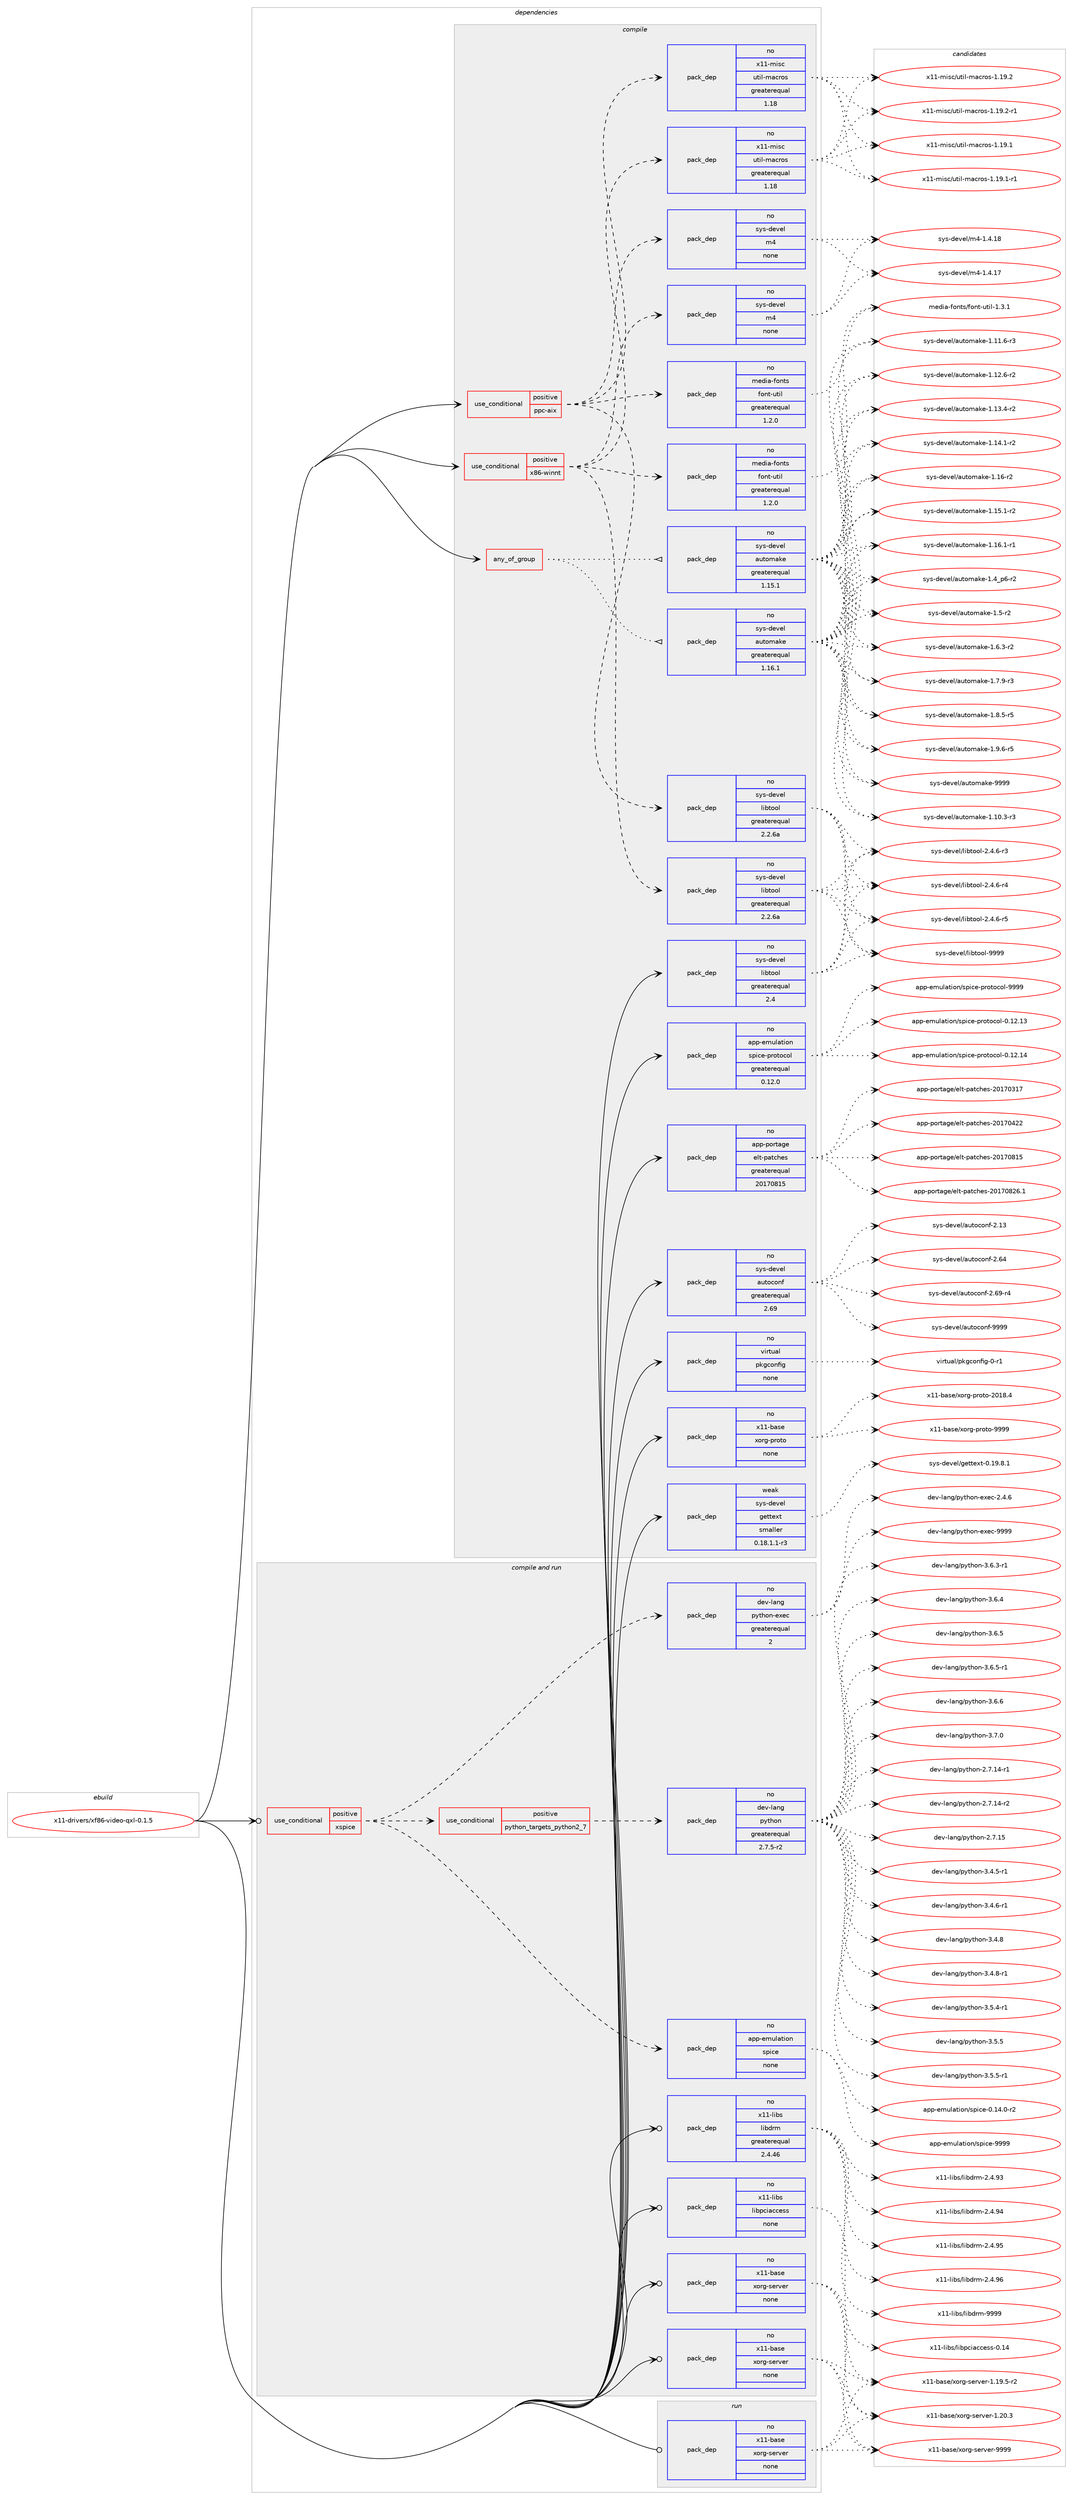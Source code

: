 digraph prolog {

# *************
# Graph options
# *************

newrank=true;
concentrate=true;
compound=true;
graph [rankdir=LR,fontname=Helvetica,fontsize=10,ranksep=1.5];#, ranksep=2.5, nodesep=0.2];
edge  [arrowhead=vee];
node  [fontname=Helvetica,fontsize=10];

# **********
# The ebuild
# **********

subgraph cluster_leftcol {
color=gray;
rank=same;
label=<<i>ebuild</i>>;
id [label="x11-drivers/xf86-video-qxl-0.1.5", color=red, width=4, href="../x11-drivers/xf86-video-qxl-0.1.5.svg"];
}

# ****************
# The dependencies
# ****************

subgraph cluster_midcol {
color=gray;
label=<<i>dependencies</i>>;
subgraph cluster_compile {
fillcolor="#eeeeee";
style=filled;
label=<<i>compile</i>>;
subgraph any197 {
dependency8382 [label=<<TABLE BORDER="0" CELLBORDER="1" CELLSPACING="0" CELLPADDING="4"><TR><TD CELLPADDING="10">any_of_group</TD></TR></TABLE>>, shape=none, color=red];subgraph pack6630 {
dependency8383 [label=<<TABLE BORDER="0" CELLBORDER="1" CELLSPACING="0" CELLPADDING="4" WIDTH="220"><TR><TD ROWSPAN="6" CELLPADDING="30">pack_dep</TD></TR><TR><TD WIDTH="110">no</TD></TR><TR><TD>sys-devel</TD></TR><TR><TD>automake</TD></TR><TR><TD>greaterequal</TD></TR><TR><TD>1.16.1</TD></TR></TABLE>>, shape=none, color=blue];
}
dependency8382:e -> dependency8383:w [weight=20,style="dotted",arrowhead="oinv"];
subgraph pack6631 {
dependency8384 [label=<<TABLE BORDER="0" CELLBORDER="1" CELLSPACING="0" CELLPADDING="4" WIDTH="220"><TR><TD ROWSPAN="6" CELLPADDING="30">pack_dep</TD></TR><TR><TD WIDTH="110">no</TD></TR><TR><TD>sys-devel</TD></TR><TR><TD>automake</TD></TR><TR><TD>greaterequal</TD></TR><TR><TD>1.15.1</TD></TR></TABLE>>, shape=none, color=blue];
}
dependency8382:e -> dependency8384:w [weight=20,style="dotted",arrowhead="oinv"];
}
id:e -> dependency8382:w [weight=20,style="solid",arrowhead="vee"];
subgraph cond1546 {
dependency8385 [label=<<TABLE BORDER="0" CELLBORDER="1" CELLSPACING="0" CELLPADDING="4"><TR><TD ROWSPAN="3" CELLPADDING="10">use_conditional</TD></TR><TR><TD>positive</TD></TR><TR><TD>ppc-aix</TD></TR></TABLE>>, shape=none, color=red];
subgraph pack6632 {
dependency8386 [label=<<TABLE BORDER="0" CELLBORDER="1" CELLSPACING="0" CELLPADDING="4" WIDTH="220"><TR><TD ROWSPAN="6" CELLPADDING="30">pack_dep</TD></TR><TR><TD WIDTH="110">no</TD></TR><TR><TD>sys-devel</TD></TR><TR><TD>libtool</TD></TR><TR><TD>greaterequal</TD></TR><TR><TD>2.2.6a</TD></TR></TABLE>>, shape=none, color=blue];
}
dependency8385:e -> dependency8386:w [weight=20,style="dashed",arrowhead="vee"];
subgraph pack6633 {
dependency8387 [label=<<TABLE BORDER="0" CELLBORDER="1" CELLSPACING="0" CELLPADDING="4" WIDTH="220"><TR><TD ROWSPAN="6" CELLPADDING="30">pack_dep</TD></TR><TR><TD WIDTH="110">no</TD></TR><TR><TD>sys-devel</TD></TR><TR><TD>m4</TD></TR><TR><TD>none</TD></TR><TR><TD></TD></TR></TABLE>>, shape=none, color=blue];
}
dependency8385:e -> dependency8387:w [weight=20,style="dashed",arrowhead="vee"];
subgraph pack6634 {
dependency8388 [label=<<TABLE BORDER="0" CELLBORDER="1" CELLSPACING="0" CELLPADDING="4" WIDTH="220"><TR><TD ROWSPAN="6" CELLPADDING="30">pack_dep</TD></TR><TR><TD WIDTH="110">no</TD></TR><TR><TD>x11-misc</TD></TR><TR><TD>util-macros</TD></TR><TR><TD>greaterequal</TD></TR><TR><TD>1.18</TD></TR></TABLE>>, shape=none, color=blue];
}
dependency8385:e -> dependency8388:w [weight=20,style="dashed",arrowhead="vee"];
subgraph pack6635 {
dependency8389 [label=<<TABLE BORDER="0" CELLBORDER="1" CELLSPACING="0" CELLPADDING="4" WIDTH="220"><TR><TD ROWSPAN="6" CELLPADDING="30">pack_dep</TD></TR><TR><TD WIDTH="110">no</TD></TR><TR><TD>media-fonts</TD></TR><TR><TD>font-util</TD></TR><TR><TD>greaterequal</TD></TR><TR><TD>1.2.0</TD></TR></TABLE>>, shape=none, color=blue];
}
dependency8385:e -> dependency8389:w [weight=20,style="dashed",arrowhead="vee"];
}
id:e -> dependency8385:w [weight=20,style="solid",arrowhead="vee"];
subgraph cond1547 {
dependency8390 [label=<<TABLE BORDER="0" CELLBORDER="1" CELLSPACING="0" CELLPADDING="4"><TR><TD ROWSPAN="3" CELLPADDING="10">use_conditional</TD></TR><TR><TD>positive</TD></TR><TR><TD>x86-winnt</TD></TR></TABLE>>, shape=none, color=red];
subgraph pack6636 {
dependency8391 [label=<<TABLE BORDER="0" CELLBORDER="1" CELLSPACING="0" CELLPADDING="4" WIDTH="220"><TR><TD ROWSPAN="6" CELLPADDING="30">pack_dep</TD></TR><TR><TD WIDTH="110">no</TD></TR><TR><TD>sys-devel</TD></TR><TR><TD>libtool</TD></TR><TR><TD>greaterequal</TD></TR><TR><TD>2.2.6a</TD></TR></TABLE>>, shape=none, color=blue];
}
dependency8390:e -> dependency8391:w [weight=20,style="dashed",arrowhead="vee"];
subgraph pack6637 {
dependency8392 [label=<<TABLE BORDER="0" CELLBORDER="1" CELLSPACING="0" CELLPADDING="4" WIDTH="220"><TR><TD ROWSPAN="6" CELLPADDING="30">pack_dep</TD></TR><TR><TD WIDTH="110">no</TD></TR><TR><TD>sys-devel</TD></TR><TR><TD>m4</TD></TR><TR><TD>none</TD></TR><TR><TD></TD></TR></TABLE>>, shape=none, color=blue];
}
dependency8390:e -> dependency8392:w [weight=20,style="dashed",arrowhead="vee"];
subgraph pack6638 {
dependency8393 [label=<<TABLE BORDER="0" CELLBORDER="1" CELLSPACING="0" CELLPADDING="4" WIDTH="220"><TR><TD ROWSPAN="6" CELLPADDING="30">pack_dep</TD></TR><TR><TD WIDTH="110">no</TD></TR><TR><TD>x11-misc</TD></TR><TR><TD>util-macros</TD></TR><TR><TD>greaterequal</TD></TR><TR><TD>1.18</TD></TR></TABLE>>, shape=none, color=blue];
}
dependency8390:e -> dependency8393:w [weight=20,style="dashed",arrowhead="vee"];
subgraph pack6639 {
dependency8394 [label=<<TABLE BORDER="0" CELLBORDER="1" CELLSPACING="0" CELLPADDING="4" WIDTH="220"><TR><TD ROWSPAN="6" CELLPADDING="30">pack_dep</TD></TR><TR><TD WIDTH="110">no</TD></TR><TR><TD>media-fonts</TD></TR><TR><TD>font-util</TD></TR><TR><TD>greaterequal</TD></TR><TR><TD>1.2.0</TD></TR></TABLE>>, shape=none, color=blue];
}
dependency8390:e -> dependency8394:w [weight=20,style="dashed",arrowhead="vee"];
}
id:e -> dependency8390:w [weight=20,style="solid",arrowhead="vee"];
subgraph pack6640 {
dependency8395 [label=<<TABLE BORDER="0" CELLBORDER="1" CELLSPACING="0" CELLPADDING="4" WIDTH="220"><TR><TD ROWSPAN="6" CELLPADDING="30">pack_dep</TD></TR><TR><TD WIDTH="110">no</TD></TR><TR><TD>app-emulation</TD></TR><TR><TD>spice-protocol</TD></TR><TR><TD>greaterequal</TD></TR><TR><TD>0.12.0</TD></TR></TABLE>>, shape=none, color=blue];
}
id:e -> dependency8395:w [weight=20,style="solid",arrowhead="vee"];
subgraph pack6641 {
dependency8396 [label=<<TABLE BORDER="0" CELLBORDER="1" CELLSPACING="0" CELLPADDING="4" WIDTH="220"><TR><TD ROWSPAN="6" CELLPADDING="30">pack_dep</TD></TR><TR><TD WIDTH="110">no</TD></TR><TR><TD>app-portage</TD></TR><TR><TD>elt-patches</TD></TR><TR><TD>greaterequal</TD></TR><TR><TD>20170815</TD></TR></TABLE>>, shape=none, color=blue];
}
id:e -> dependency8396:w [weight=20,style="solid",arrowhead="vee"];
subgraph pack6642 {
dependency8397 [label=<<TABLE BORDER="0" CELLBORDER="1" CELLSPACING="0" CELLPADDING="4" WIDTH="220"><TR><TD ROWSPAN="6" CELLPADDING="30">pack_dep</TD></TR><TR><TD WIDTH="110">no</TD></TR><TR><TD>sys-devel</TD></TR><TR><TD>autoconf</TD></TR><TR><TD>greaterequal</TD></TR><TR><TD>2.69</TD></TR></TABLE>>, shape=none, color=blue];
}
id:e -> dependency8397:w [weight=20,style="solid",arrowhead="vee"];
subgraph pack6643 {
dependency8398 [label=<<TABLE BORDER="0" CELLBORDER="1" CELLSPACING="0" CELLPADDING="4" WIDTH="220"><TR><TD ROWSPAN="6" CELLPADDING="30">pack_dep</TD></TR><TR><TD WIDTH="110">no</TD></TR><TR><TD>sys-devel</TD></TR><TR><TD>libtool</TD></TR><TR><TD>greaterequal</TD></TR><TR><TD>2.4</TD></TR></TABLE>>, shape=none, color=blue];
}
id:e -> dependency8398:w [weight=20,style="solid",arrowhead="vee"];
subgraph pack6644 {
dependency8399 [label=<<TABLE BORDER="0" CELLBORDER="1" CELLSPACING="0" CELLPADDING="4" WIDTH="220"><TR><TD ROWSPAN="6" CELLPADDING="30">pack_dep</TD></TR><TR><TD WIDTH="110">no</TD></TR><TR><TD>virtual</TD></TR><TR><TD>pkgconfig</TD></TR><TR><TD>none</TD></TR><TR><TD></TD></TR></TABLE>>, shape=none, color=blue];
}
id:e -> dependency8399:w [weight=20,style="solid",arrowhead="vee"];
subgraph pack6645 {
dependency8400 [label=<<TABLE BORDER="0" CELLBORDER="1" CELLSPACING="0" CELLPADDING="4" WIDTH="220"><TR><TD ROWSPAN="6" CELLPADDING="30">pack_dep</TD></TR><TR><TD WIDTH="110">no</TD></TR><TR><TD>x11-base</TD></TR><TR><TD>xorg-proto</TD></TR><TR><TD>none</TD></TR><TR><TD></TD></TR></TABLE>>, shape=none, color=blue];
}
id:e -> dependency8400:w [weight=20,style="solid",arrowhead="vee"];
subgraph pack6646 {
dependency8401 [label=<<TABLE BORDER="0" CELLBORDER="1" CELLSPACING="0" CELLPADDING="4" WIDTH="220"><TR><TD ROWSPAN="6" CELLPADDING="30">pack_dep</TD></TR><TR><TD WIDTH="110">weak</TD></TR><TR><TD>sys-devel</TD></TR><TR><TD>gettext</TD></TR><TR><TD>smaller</TD></TR><TR><TD>0.18.1.1-r3</TD></TR></TABLE>>, shape=none, color=blue];
}
id:e -> dependency8401:w [weight=20,style="solid",arrowhead="vee"];
}
subgraph cluster_compileandrun {
fillcolor="#eeeeee";
style=filled;
label=<<i>compile and run</i>>;
subgraph cond1548 {
dependency8402 [label=<<TABLE BORDER="0" CELLBORDER="1" CELLSPACING="0" CELLPADDING="4"><TR><TD ROWSPAN="3" CELLPADDING="10">use_conditional</TD></TR><TR><TD>positive</TD></TR><TR><TD>xspice</TD></TR></TABLE>>, shape=none, color=red];
subgraph pack6647 {
dependency8403 [label=<<TABLE BORDER="0" CELLBORDER="1" CELLSPACING="0" CELLPADDING="4" WIDTH="220"><TR><TD ROWSPAN="6" CELLPADDING="30">pack_dep</TD></TR><TR><TD WIDTH="110">no</TD></TR><TR><TD>app-emulation</TD></TR><TR><TD>spice</TD></TR><TR><TD>none</TD></TR><TR><TD></TD></TR></TABLE>>, shape=none, color=blue];
}
dependency8402:e -> dependency8403:w [weight=20,style="dashed",arrowhead="vee"];
subgraph cond1549 {
dependency8404 [label=<<TABLE BORDER="0" CELLBORDER="1" CELLSPACING="0" CELLPADDING="4"><TR><TD ROWSPAN="3" CELLPADDING="10">use_conditional</TD></TR><TR><TD>positive</TD></TR><TR><TD>python_targets_python2_7</TD></TR></TABLE>>, shape=none, color=red];
subgraph pack6648 {
dependency8405 [label=<<TABLE BORDER="0" CELLBORDER="1" CELLSPACING="0" CELLPADDING="4" WIDTH="220"><TR><TD ROWSPAN="6" CELLPADDING="30">pack_dep</TD></TR><TR><TD WIDTH="110">no</TD></TR><TR><TD>dev-lang</TD></TR><TR><TD>python</TD></TR><TR><TD>greaterequal</TD></TR><TR><TD>2.7.5-r2</TD></TR></TABLE>>, shape=none, color=blue];
}
dependency8404:e -> dependency8405:w [weight=20,style="dashed",arrowhead="vee"];
}
dependency8402:e -> dependency8404:w [weight=20,style="dashed",arrowhead="vee"];
subgraph pack6649 {
dependency8406 [label=<<TABLE BORDER="0" CELLBORDER="1" CELLSPACING="0" CELLPADDING="4" WIDTH="220"><TR><TD ROWSPAN="6" CELLPADDING="30">pack_dep</TD></TR><TR><TD WIDTH="110">no</TD></TR><TR><TD>dev-lang</TD></TR><TR><TD>python-exec</TD></TR><TR><TD>greaterequal</TD></TR><TR><TD>2</TD></TR></TABLE>>, shape=none, color=blue];
}
dependency8402:e -> dependency8406:w [weight=20,style="dashed",arrowhead="vee"];
}
id:e -> dependency8402:w [weight=20,style="solid",arrowhead="odotvee"];
subgraph pack6650 {
dependency8407 [label=<<TABLE BORDER="0" CELLBORDER="1" CELLSPACING="0" CELLPADDING="4" WIDTH="220"><TR><TD ROWSPAN="6" CELLPADDING="30">pack_dep</TD></TR><TR><TD WIDTH="110">no</TD></TR><TR><TD>x11-base</TD></TR><TR><TD>xorg-server</TD></TR><TR><TD>none</TD></TR><TR><TD></TD></TR></TABLE>>, shape=none, color=blue];
}
id:e -> dependency8407:w [weight=20,style="solid",arrowhead="odotvee"];
subgraph pack6651 {
dependency8408 [label=<<TABLE BORDER="0" CELLBORDER="1" CELLSPACING="0" CELLPADDING="4" WIDTH="220"><TR><TD ROWSPAN="6" CELLPADDING="30">pack_dep</TD></TR><TR><TD WIDTH="110">no</TD></TR><TR><TD>x11-base</TD></TR><TR><TD>xorg-server</TD></TR><TR><TD>none</TD></TR><TR><TD></TD></TR></TABLE>>, shape=none, color=blue];
}
id:e -> dependency8408:w [weight=20,style="solid",arrowhead="odotvee"];
subgraph pack6652 {
dependency8409 [label=<<TABLE BORDER="0" CELLBORDER="1" CELLSPACING="0" CELLPADDING="4" WIDTH="220"><TR><TD ROWSPAN="6" CELLPADDING="30">pack_dep</TD></TR><TR><TD WIDTH="110">no</TD></TR><TR><TD>x11-libs</TD></TR><TR><TD>libdrm</TD></TR><TR><TD>greaterequal</TD></TR><TR><TD>2.4.46</TD></TR></TABLE>>, shape=none, color=blue];
}
id:e -> dependency8409:w [weight=20,style="solid",arrowhead="odotvee"];
subgraph pack6653 {
dependency8410 [label=<<TABLE BORDER="0" CELLBORDER="1" CELLSPACING="0" CELLPADDING="4" WIDTH="220"><TR><TD ROWSPAN="6" CELLPADDING="30">pack_dep</TD></TR><TR><TD WIDTH="110">no</TD></TR><TR><TD>x11-libs</TD></TR><TR><TD>libpciaccess</TD></TR><TR><TD>none</TD></TR><TR><TD></TD></TR></TABLE>>, shape=none, color=blue];
}
id:e -> dependency8410:w [weight=20,style="solid",arrowhead="odotvee"];
}
subgraph cluster_run {
fillcolor="#eeeeee";
style=filled;
label=<<i>run</i>>;
subgraph pack6654 {
dependency8411 [label=<<TABLE BORDER="0" CELLBORDER="1" CELLSPACING="0" CELLPADDING="4" WIDTH="220"><TR><TD ROWSPAN="6" CELLPADDING="30">pack_dep</TD></TR><TR><TD WIDTH="110">no</TD></TR><TR><TD>x11-base</TD></TR><TR><TD>xorg-server</TD></TR><TR><TD>none</TD></TR><TR><TD></TD></TR></TABLE>>, shape=none, color=blue];
}
id:e -> dependency8411:w [weight=20,style="solid",arrowhead="odot"];
}
}

# **************
# The candidates
# **************

subgraph cluster_choices {
rank=same;
color=gray;
label=<<i>candidates</i>>;

subgraph choice6630 {
color=black;
nodesep=1;
choice11512111545100101118101108479711711611110997107101454946494846514511451 [label="sys-devel/automake-1.10.3-r3", color=red, width=4,href="../sys-devel/automake-1.10.3-r3.svg"];
choice11512111545100101118101108479711711611110997107101454946494946544511451 [label="sys-devel/automake-1.11.6-r3", color=red, width=4,href="../sys-devel/automake-1.11.6-r3.svg"];
choice11512111545100101118101108479711711611110997107101454946495046544511450 [label="sys-devel/automake-1.12.6-r2", color=red, width=4,href="../sys-devel/automake-1.12.6-r2.svg"];
choice11512111545100101118101108479711711611110997107101454946495146524511450 [label="sys-devel/automake-1.13.4-r2", color=red, width=4,href="../sys-devel/automake-1.13.4-r2.svg"];
choice11512111545100101118101108479711711611110997107101454946495246494511450 [label="sys-devel/automake-1.14.1-r2", color=red, width=4,href="../sys-devel/automake-1.14.1-r2.svg"];
choice11512111545100101118101108479711711611110997107101454946495346494511450 [label="sys-devel/automake-1.15.1-r2", color=red, width=4,href="../sys-devel/automake-1.15.1-r2.svg"];
choice1151211154510010111810110847971171161111099710710145494649544511450 [label="sys-devel/automake-1.16-r2", color=red, width=4,href="../sys-devel/automake-1.16-r2.svg"];
choice11512111545100101118101108479711711611110997107101454946495446494511449 [label="sys-devel/automake-1.16.1-r1", color=red, width=4,href="../sys-devel/automake-1.16.1-r1.svg"];
choice115121115451001011181011084797117116111109971071014549465295112544511450 [label="sys-devel/automake-1.4_p6-r2", color=red, width=4,href="../sys-devel/automake-1.4_p6-r2.svg"];
choice11512111545100101118101108479711711611110997107101454946534511450 [label="sys-devel/automake-1.5-r2", color=red, width=4,href="../sys-devel/automake-1.5-r2.svg"];
choice115121115451001011181011084797117116111109971071014549465446514511450 [label="sys-devel/automake-1.6.3-r2", color=red, width=4,href="../sys-devel/automake-1.6.3-r2.svg"];
choice115121115451001011181011084797117116111109971071014549465546574511451 [label="sys-devel/automake-1.7.9-r3", color=red, width=4,href="../sys-devel/automake-1.7.9-r3.svg"];
choice115121115451001011181011084797117116111109971071014549465646534511453 [label="sys-devel/automake-1.8.5-r5", color=red, width=4,href="../sys-devel/automake-1.8.5-r5.svg"];
choice115121115451001011181011084797117116111109971071014549465746544511453 [label="sys-devel/automake-1.9.6-r5", color=red, width=4,href="../sys-devel/automake-1.9.6-r5.svg"];
choice115121115451001011181011084797117116111109971071014557575757 [label="sys-devel/automake-9999", color=red, width=4,href="../sys-devel/automake-9999.svg"];
dependency8383:e -> choice11512111545100101118101108479711711611110997107101454946494846514511451:w [style=dotted,weight="100"];
dependency8383:e -> choice11512111545100101118101108479711711611110997107101454946494946544511451:w [style=dotted,weight="100"];
dependency8383:e -> choice11512111545100101118101108479711711611110997107101454946495046544511450:w [style=dotted,weight="100"];
dependency8383:e -> choice11512111545100101118101108479711711611110997107101454946495146524511450:w [style=dotted,weight="100"];
dependency8383:e -> choice11512111545100101118101108479711711611110997107101454946495246494511450:w [style=dotted,weight="100"];
dependency8383:e -> choice11512111545100101118101108479711711611110997107101454946495346494511450:w [style=dotted,weight="100"];
dependency8383:e -> choice1151211154510010111810110847971171161111099710710145494649544511450:w [style=dotted,weight="100"];
dependency8383:e -> choice11512111545100101118101108479711711611110997107101454946495446494511449:w [style=dotted,weight="100"];
dependency8383:e -> choice115121115451001011181011084797117116111109971071014549465295112544511450:w [style=dotted,weight="100"];
dependency8383:e -> choice11512111545100101118101108479711711611110997107101454946534511450:w [style=dotted,weight="100"];
dependency8383:e -> choice115121115451001011181011084797117116111109971071014549465446514511450:w [style=dotted,weight="100"];
dependency8383:e -> choice115121115451001011181011084797117116111109971071014549465546574511451:w [style=dotted,weight="100"];
dependency8383:e -> choice115121115451001011181011084797117116111109971071014549465646534511453:w [style=dotted,weight="100"];
dependency8383:e -> choice115121115451001011181011084797117116111109971071014549465746544511453:w [style=dotted,weight="100"];
dependency8383:e -> choice115121115451001011181011084797117116111109971071014557575757:w [style=dotted,weight="100"];
}
subgraph choice6631 {
color=black;
nodesep=1;
choice11512111545100101118101108479711711611110997107101454946494846514511451 [label="sys-devel/automake-1.10.3-r3", color=red, width=4,href="../sys-devel/automake-1.10.3-r3.svg"];
choice11512111545100101118101108479711711611110997107101454946494946544511451 [label="sys-devel/automake-1.11.6-r3", color=red, width=4,href="../sys-devel/automake-1.11.6-r3.svg"];
choice11512111545100101118101108479711711611110997107101454946495046544511450 [label="sys-devel/automake-1.12.6-r2", color=red, width=4,href="../sys-devel/automake-1.12.6-r2.svg"];
choice11512111545100101118101108479711711611110997107101454946495146524511450 [label="sys-devel/automake-1.13.4-r2", color=red, width=4,href="../sys-devel/automake-1.13.4-r2.svg"];
choice11512111545100101118101108479711711611110997107101454946495246494511450 [label="sys-devel/automake-1.14.1-r2", color=red, width=4,href="../sys-devel/automake-1.14.1-r2.svg"];
choice11512111545100101118101108479711711611110997107101454946495346494511450 [label="sys-devel/automake-1.15.1-r2", color=red, width=4,href="../sys-devel/automake-1.15.1-r2.svg"];
choice1151211154510010111810110847971171161111099710710145494649544511450 [label="sys-devel/automake-1.16-r2", color=red, width=4,href="../sys-devel/automake-1.16-r2.svg"];
choice11512111545100101118101108479711711611110997107101454946495446494511449 [label="sys-devel/automake-1.16.1-r1", color=red, width=4,href="../sys-devel/automake-1.16.1-r1.svg"];
choice115121115451001011181011084797117116111109971071014549465295112544511450 [label="sys-devel/automake-1.4_p6-r2", color=red, width=4,href="../sys-devel/automake-1.4_p6-r2.svg"];
choice11512111545100101118101108479711711611110997107101454946534511450 [label="sys-devel/automake-1.5-r2", color=red, width=4,href="../sys-devel/automake-1.5-r2.svg"];
choice115121115451001011181011084797117116111109971071014549465446514511450 [label="sys-devel/automake-1.6.3-r2", color=red, width=4,href="../sys-devel/automake-1.6.3-r2.svg"];
choice115121115451001011181011084797117116111109971071014549465546574511451 [label="sys-devel/automake-1.7.9-r3", color=red, width=4,href="../sys-devel/automake-1.7.9-r3.svg"];
choice115121115451001011181011084797117116111109971071014549465646534511453 [label="sys-devel/automake-1.8.5-r5", color=red, width=4,href="../sys-devel/automake-1.8.5-r5.svg"];
choice115121115451001011181011084797117116111109971071014549465746544511453 [label="sys-devel/automake-1.9.6-r5", color=red, width=4,href="../sys-devel/automake-1.9.6-r5.svg"];
choice115121115451001011181011084797117116111109971071014557575757 [label="sys-devel/automake-9999", color=red, width=4,href="../sys-devel/automake-9999.svg"];
dependency8384:e -> choice11512111545100101118101108479711711611110997107101454946494846514511451:w [style=dotted,weight="100"];
dependency8384:e -> choice11512111545100101118101108479711711611110997107101454946494946544511451:w [style=dotted,weight="100"];
dependency8384:e -> choice11512111545100101118101108479711711611110997107101454946495046544511450:w [style=dotted,weight="100"];
dependency8384:e -> choice11512111545100101118101108479711711611110997107101454946495146524511450:w [style=dotted,weight="100"];
dependency8384:e -> choice11512111545100101118101108479711711611110997107101454946495246494511450:w [style=dotted,weight="100"];
dependency8384:e -> choice11512111545100101118101108479711711611110997107101454946495346494511450:w [style=dotted,weight="100"];
dependency8384:e -> choice1151211154510010111810110847971171161111099710710145494649544511450:w [style=dotted,weight="100"];
dependency8384:e -> choice11512111545100101118101108479711711611110997107101454946495446494511449:w [style=dotted,weight="100"];
dependency8384:e -> choice115121115451001011181011084797117116111109971071014549465295112544511450:w [style=dotted,weight="100"];
dependency8384:e -> choice11512111545100101118101108479711711611110997107101454946534511450:w [style=dotted,weight="100"];
dependency8384:e -> choice115121115451001011181011084797117116111109971071014549465446514511450:w [style=dotted,weight="100"];
dependency8384:e -> choice115121115451001011181011084797117116111109971071014549465546574511451:w [style=dotted,weight="100"];
dependency8384:e -> choice115121115451001011181011084797117116111109971071014549465646534511453:w [style=dotted,weight="100"];
dependency8384:e -> choice115121115451001011181011084797117116111109971071014549465746544511453:w [style=dotted,weight="100"];
dependency8384:e -> choice115121115451001011181011084797117116111109971071014557575757:w [style=dotted,weight="100"];
}
subgraph choice6632 {
color=black;
nodesep=1;
choice1151211154510010111810110847108105981161111111084550465246544511451 [label="sys-devel/libtool-2.4.6-r3", color=red, width=4,href="../sys-devel/libtool-2.4.6-r3.svg"];
choice1151211154510010111810110847108105981161111111084550465246544511452 [label="sys-devel/libtool-2.4.6-r4", color=red, width=4,href="../sys-devel/libtool-2.4.6-r4.svg"];
choice1151211154510010111810110847108105981161111111084550465246544511453 [label="sys-devel/libtool-2.4.6-r5", color=red, width=4,href="../sys-devel/libtool-2.4.6-r5.svg"];
choice1151211154510010111810110847108105981161111111084557575757 [label="sys-devel/libtool-9999", color=red, width=4,href="../sys-devel/libtool-9999.svg"];
dependency8386:e -> choice1151211154510010111810110847108105981161111111084550465246544511451:w [style=dotted,weight="100"];
dependency8386:e -> choice1151211154510010111810110847108105981161111111084550465246544511452:w [style=dotted,weight="100"];
dependency8386:e -> choice1151211154510010111810110847108105981161111111084550465246544511453:w [style=dotted,weight="100"];
dependency8386:e -> choice1151211154510010111810110847108105981161111111084557575757:w [style=dotted,weight="100"];
}
subgraph choice6633 {
color=black;
nodesep=1;
choice11512111545100101118101108471095245494652464955 [label="sys-devel/m4-1.4.17", color=red, width=4,href="../sys-devel/m4-1.4.17.svg"];
choice11512111545100101118101108471095245494652464956 [label="sys-devel/m4-1.4.18", color=red, width=4,href="../sys-devel/m4-1.4.18.svg"];
dependency8387:e -> choice11512111545100101118101108471095245494652464955:w [style=dotted,weight="100"];
dependency8387:e -> choice11512111545100101118101108471095245494652464956:w [style=dotted,weight="100"];
}
subgraph choice6634 {
color=black;
nodesep=1;
choice120494945109105115994711711610510845109979911411111545494649574649 [label="x11-misc/util-macros-1.19.1", color=red, width=4,href="../x11-misc/util-macros-1.19.1.svg"];
choice1204949451091051159947117116105108451099799114111115454946495746494511449 [label="x11-misc/util-macros-1.19.1-r1", color=red, width=4,href="../x11-misc/util-macros-1.19.1-r1.svg"];
choice120494945109105115994711711610510845109979911411111545494649574650 [label="x11-misc/util-macros-1.19.2", color=red, width=4,href="../x11-misc/util-macros-1.19.2.svg"];
choice1204949451091051159947117116105108451099799114111115454946495746504511449 [label="x11-misc/util-macros-1.19.2-r1", color=red, width=4,href="../x11-misc/util-macros-1.19.2-r1.svg"];
dependency8388:e -> choice120494945109105115994711711610510845109979911411111545494649574649:w [style=dotted,weight="100"];
dependency8388:e -> choice1204949451091051159947117116105108451099799114111115454946495746494511449:w [style=dotted,weight="100"];
dependency8388:e -> choice120494945109105115994711711610510845109979911411111545494649574650:w [style=dotted,weight="100"];
dependency8388:e -> choice1204949451091051159947117116105108451099799114111115454946495746504511449:w [style=dotted,weight="100"];
}
subgraph choice6635 {
color=black;
nodesep=1;
choice10910110010597451021111101161154710211111011645117116105108454946514649 [label="media-fonts/font-util-1.3.1", color=red, width=4,href="../media-fonts/font-util-1.3.1.svg"];
dependency8389:e -> choice10910110010597451021111101161154710211111011645117116105108454946514649:w [style=dotted,weight="100"];
}
subgraph choice6636 {
color=black;
nodesep=1;
choice1151211154510010111810110847108105981161111111084550465246544511451 [label="sys-devel/libtool-2.4.6-r3", color=red, width=4,href="../sys-devel/libtool-2.4.6-r3.svg"];
choice1151211154510010111810110847108105981161111111084550465246544511452 [label="sys-devel/libtool-2.4.6-r4", color=red, width=4,href="../sys-devel/libtool-2.4.6-r4.svg"];
choice1151211154510010111810110847108105981161111111084550465246544511453 [label="sys-devel/libtool-2.4.6-r5", color=red, width=4,href="../sys-devel/libtool-2.4.6-r5.svg"];
choice1151211154510010111810110847108105981161111111084557575757 [label="sys-devel/libtool-9999", color=red, width=4,href="../sys-devel/libtool-9999.svg"];
dependency8391:e -> choice1151211154510010111810110847108105981161111111084550465246544511451:w [style=dotted,weight="100"];
dependency8391:e -> choice1151211154510010111810110847108105981161111111084550465246544511452:w [style=dotted,weight="100"];
dependency8391:e -> choice1151211154510010111810110847108105981161111111084550465246544511453:w [style=dotted,weight="100"];
dependency8391:e -> choice1151211154510010111810110847108105981161111111084557575757:w [style=dotted,weight="100"];
}
subgraph choice6637 {
color=black;
nodesep=1;
choice11512111545100101118101108471095245494652464955 [label="sys-devel/m4-1.4.17", color=red, width=4,href="../sys-devel/m4-1.4.17.svg"];
choice11512111545100101118101108471095245494652464956 [label="sys-devel/m4-1.4.18", color=red, width=4,href="../sys-devel/m4-1.4.18.svg"];
dependency8392:e -> choice11512111545100101118101108471095245494652464955:w [style=dotted,weight="100"];
dependency8392:e -> choice11512111545100101118101108471095245494652464956:w [style=dotted,weight="100"];
}
subgraph choice6638 {
color=black;
nodesep=1;
choice120494945109105115994711711610510845109979911411111545494649574649 [label="x11-misc/util-macros-1.19.1", color=red, width=4,href="../x11-misc/util-macros-1.19.1.svg"];
choice1204949451091051159947117116105108451099799114111115454946495746494511449 [label="x11-misc/util-macros-1.19.1-r1", color=red, width=4,href="../x11-misc/util-macros-1.19.1-r1.svg"];
choice120494945109105115994711711610510845109979911411111545494649574650 [label="x11-misc/util-macros-1.19.2", color=red, width=4,href="../x11-misc/util-macros-1.19.2.svg"];
choice1204949451091051159947117116105108451099799114111115454946495746504511449 [label="x11-misc/util-macros-1.19.2-r1", color=red, width=4,href="../x11-misc/util-macros-1.19.2-r1.svg"];
dependency8393:e -> choice120494945109105115994711711610510845109979911411111545494649574649:w [style=dotted,weight="100"];
dependency8393:e -> choice1204949451091051159947117116105108451099799114111115454946495746494511449:w [style=dotted,weight="100"];
dependency8393:e -> choice120494945109105115994711711610510845109979911411111545494649574650:w [style=dotted,weight="100"];
dependency8393:e -> choice1204949451091051159947117116105108451099799114111115454946495746504511449:w [style=dotted,weight="100"];
}
subgraph choice6639 {
color=black;
nodesep=1;
choice10910110010597451021111101161154710211111011645117116105108454946514649 [label="media-fonts/font-util-1.3.1", color=red, width=4,href="../media-fonts/font-util-1.3.1.svg"];
dependency8394:e -> choice10910110010597451021111101161154710211111011645117116105108454946514649:w [style=dotted,weight="100"];
}
subgraph choice6640 {
color=black;
nodesep=1;
choice971121124510110911710897116105111110471151121059910145112114111116111991111084548464950464951 [label="app-emulation/spice-protocol-0.12.13", color=red, width=4,href="../app-emulation/spice-protocol-0.12.13.svg"];
choice971121124510110911710897116105111110471151121059910145112114111116111991111084548464950464952 [label="app-emulation/spice-protocol-0.12.14", color=red, width=4,href="../app-emulation/spice-protocol-0.12.14.svg"];
choice971121124510110911710897116105111110471151121059910145112114111116111991111084557575757 [label="app-emulation/spice-protocol-9999", color=red, width=4,href="../app-emulation/spice-protocol-9999.svg"];
dependency8395:e -> choice971121124510110911710897116105111110471151121059910145112114111116111991111084548464950464951:w [style=dotted,weight="100"];
dependency8395:e -> choice971121124510110911710897116105111110471151121059910145112114111116111991111084548464950464952:w [style=dotted,weight="100"];
dependency8395:e -> choice971121124510110911710897116105111110471151121059910145112114111116111991111084557575757:w [style=dotted,weight="100"];
}
subgraph choice6641 {
color=black;
nodesep=1;
choice97112112451121111141169710310147101108116451129711699104101115455048495548514955 [label="app-portage/elt-patches-20170317", color=red, width=4,href="../app-portage/elt-patches-20170317.svg"];
choice97112112451121111141169710310147101108116451129711699104101115455048495548525050 [label="app-portage/elt-patches-20170422", color=red, width=4,href="../app-portage/elt-patches-20170422.svg"];
choice97112112451121111141169710310147101108116451129711699104101115455048495548564953 [label="app-portage/elt-patches-20170815", color=red, width=4,href="../app-portage/elt-patches-20170815.svg"];
choice971121124511211111411697103101471011081164511297116991041011154550484955485650544649 [label="app-portage/elt-patches-20170826.1", color=red, width=4,href="../app-portage/elt-patches-20170826.1.svg"];
dependency8396:e -> choice97112112451121111141169710310147101108116451129711699104101115455048495548514955:w [style=dotted,weight="100"];
dependency8396:e -> choice97112112451121111141169710310147101108116451129711699104101115455048495548525050:w [style=dotted,weight="100"];
dependency8396:e -> choice97112112451121111141169710310147101108116451129711699104101115455048495548564953:w [style=dotted,weight="100"];
dependency8396:e -> choice971121124511211111411697103101471011081164511297116991041011154550484955485650544649:w [style=dotted,weight="100"];
}
subgraph choice6642 {
color=black;
nodesep=1;
choice115121115451001011181011084797117116111991111101024550464951 [label="sys-devel/autoconf-2.13", color=red, width=4,href="../sys-devel/autoconf-2.13.svg"];
choice115121115451001011181011084797117116111991111101024550465452 [label="sys-devel/autoconf-2.64", color=red, width=4,href="../sys-devel/autoconf-2.64.svg"];
choice1151211154510010111810110847971171161119911111010245504654574511452 [label="sys-devel/autoconf-2.69-r4", color=red, width=4,href="../sys-devel/autoconf-2.69-r4.svg"];
choice115121115451001011181011084797117116111991111101024557575757 [label="sys-devel/autoconf-9999", color=red, width=4,href="../sys-devel/autoconf-9999.svg"];
dependency8397:e -> choice115121115451001011181011084797117116111991111101024550464951:w [style=dotted,weight="100"];
dependency8397:e -> choice115121115451001011181011084797117116111991111101024550465452:w [style=dotted,weight="100"];
dependency8397:e -> choice1151211154510010111810110847971171161119911111010245504654574511452:w [style=dotted,weight="100"];
dependency8397:e -> choice115121115451001011181011084797117116111991111101024557575757:w [style=dotted,weight="100"];
}
subgraph choice6643 {
color=black;
nodesep=1;
choice1151211154510010111810110847108105981161111111084550465246544511451 [label="sys-devel/libtool-2.4.6-r3", color=red, width=4,href="../sys-devel/libtool-2.4.6-r3.svg"];
choice1151211154510010111810110847108105981161111111084550465246544511452 [label="sys-devel/libtool-2.4.6-r4", color=red, width=4,href="../sys-devel/libtool-2.4.6-r4.svg"];
choice1151211154510010111810110847108105981161111111084550465246544511453 [label="sys-devel/libtool-2.4.6-r5", color=red, width=4,href="../sys-devel/libtool-2.4.6-r5.svg"];
choice1151211154510010111810110847108105981161111111084557575757 [label="sys-devel/libtool-9999", color=red, width=4,href="../sys-devel/libtool-9999.svg"];
dependency8398:e -> choice1151211154510010111810110847108105981161111111084550465246544511451:w [style=dotted,weight="100"];
dependency8398:e -> choice1151211154510010111810110847108105981161111111084550465246544511452:w [style=dotted,weight="100"];
dependency8398:e -> choice1151211154510010111810110847108105981161111111084550465246544511453:w [style=dotted,weight="100"];
dependency8398:e -> choice1151211154510010111810110847108105981161111111084557575757:w [style=dotted,weight="100"];
}
subgraph choice6644 {
color=black;
nodesep=1;
choice11810511411611797108471121071039911111010210510345484511449 [label="virtual/pkgconfig-0-r1", color=red, width=4,href="../virtual/pkgconfig-0-r1.svg"];
dependency8399:e -> choice11810511411611797108471121071039911111010210510345484511449:w [style=dotted,weight="100"];
}
subgraph choice6645 {
color=black;
nodesep=1;
choice1204949459897115101471201111141034511211411111611145504849564652 [label="x11-base/xorg-proto-2018.4", color=red, width=4,href="../x11-base/xorg-proto-2018.4.svg"];
choice120494945989711510147120111114103451121141111161114557575757 [label="x11-base/xorg-proto-9999", color=red, width=4,href="../x11-base/xorg-proto-9999.svg"];
dependency8400:e -> choice1204949459897115101471201111141034511211411111611145504849564652:w [style=dotted,weight="100"];
dependency8400:e -> choice120494945989711510147120111114103451121141111161114557575757:w [style=dotted,weight="100"];
}
subgraph choice6646 {
color=black;
nodesep=1;
choice1151211154510010111810110847103101116116101120116454846495746564649 [label="sys-devel/gettext-0.19.8.1", color=red, width=4,href="../sys-devel/gettext-0.19.8.1.svg"];
dependency8401:e -> choice1151211154510010111810110847103101116116101120116454846495746564649:w [style=dotted,weight="100"];
}
subgraph choice6647 {
color=black;
nodesep=1;
choice9711211245101109117108971161051111104711511210599101454846495246484511450 [label="app-emulation/spice-0.14.0-r2", color=red, width=4,href="../app-emulation/spice-0.14.0-r2.svg"];
choice97112112451011091171089711610511111047115112105991014557575757 [label="app-emulation/spice-9999", color=red, width=4,href="../app-emulation/spice-9999.svg"];
dependency8403:e -> choice9711211245101109117108971161051111104711511210599101454846495246484511450:w [style=dotted,weight="100"];
dependency8403:e -> choice97112112451011091171089711610511111047115112105991014557575757:w [style=dotted,weight="100"];
}
subgraph choice6648 {
color=black;
nodesep=1;
choice100101118451089711010347112121116104111110455046554649524511449 [label="dev-lang/python-2.7.14-r1", color=red, width=4,href="../dev-lang/python-2.7.14-r1.svg"];
choice100101118451089711010347112121116104111110455046554649524511450 [label="dev-lang/python-2.7.14-r2", color=red, width=4,href="../dev-lang/python-2.7.14-r2.svg"];
choice10010111845108971101034711212111610411111045504655464953 [label="dev-lang/python-2.7.15", color=red, width=4,href="../dev-lang/python-2.7.15.svg"];
choice1001011184510897110103471121211161041111104551465246534511449 [label="dev-lang/python-3.4.5-r1", color=red, width=4,href="../dev-lang/python-3.4.5-r1.svg"];
choice1001011184510897110103471121211161041111104551465246544511449 [label="dev-lang/python-3.4.6-r1", color=red, width=4,href="../dev-lang/python-3.4.6-r1.svg"];
choice100101118451089711010347112121116104111110455146524656 [label="dev-lang/python-3.4.8", color=red, width=4,href="../dev-lang/python-3.4.8.svg"];
choice1001011184510897110103471121211161041111104551465246564511449 [label="dev-lang/python-3.4.8-r1", color=red, width=4,href="../dev-lang/python-3.4.8-r1.svg"];
choice1001011184510897110103471121211161041111104551465346524511449 [label="dev-lang/python-3.5.4-r1", color=red, width=4,href="../dev-lang/python-3.5.4-r1.svg"];
choice100101118451089711010347112121116104111110455146534653 [label="dev-lang/python-3.5.5", color=red, width=4,href="../dev-lang/python-3.5.5.svg"];
choice1001011184510897110103471121211161041111104551465346534511449 [label="dev-lang/python-3.5.5-r1", color=red, width=4,href="../dev-lang/python-3.5.5-r1.svg"];
choice1001011184510897110103471121211161041111104551465446514511449 [label="dev-lang/python-3.6.3-r1", color=red, width=4,href="../dev-lang/python-3.6.3-r1.svg"];
choice100101118451089711010347112121116104111110455146544652 [label="dev-lang/python-3.6.4", color=red, width=4,href="../dev-lang/python-3.6.4.svg"];
choice100101118451089711010347112121116104111110455146544653 [label="dev-lang/python-3.6.5", color=red, width=4,href="../dev-lang/python-3.6.5.svg"];
choice1001011184510897110103471121211161041111104551465446534511449 [label="dev-lang/python-3.6.5-r1", color=red, width=4,href="../dev-lang/python-3.6.5-r1.svg"];
choice100101118451089711010347112121116104111110455146544654 [label="dev-lang/python-3.6.6", color=red, width=4,href="../dev-lang/python-3.6.6.svg"];
choice100101118451089711010347112121116104111110455146554648 [label="dev-lang/python-3.7.0", color=red, width=4,href="../dev-lang/python-3.7.0.svg"];
dependency8405:e -> choice100101118451089711010347112121116104111110455046554649524511449:w [style=dotted,weight="100"];
dependency8405:e -> choice100101118451089711010347112121116104111110455046554649524511450:w [style=dotted,weight="100"];
dependency8405:e -> choice10010111845108971101034711212111610411111045504655464953:w [style=dotted,weight="100"];
dependency8405:e -> choice1001011184510897110103471121211161041111104551465246534511449:w [style=dotted,weight="100"];
dependency8405:e -> choice1001011184510897110103471121211161041111104551465246544511449:w [style=dotted,weight="100"];
dependency8405:e -> choice100101118451089711010347112121116104111110455146524656:w [style=dotted,weight="100"];
dependency8405:e -> choice1001011184510897110103471121211161041111104551465246564511449:w [style=dotted,weight="100"];
dependency8405:e -> choice1001011184510897110103471121211161041111104551465346524511449:w [style=dotted,weight="100"];
dependency8405:e -> choice100101118451089711010347112121116104111110455146534653:w [style=dotted,weight="100"];
dependency8405:e -> choice1001011184510897110103471121211161041111104551465346534511449:w [style=dotted,weight="100"];
dependency8405:e -> choice1001011184510897110103471121211161041111104551465446514511449:w [style=dotted,weight="100"];
dependency8405:e -> choice100101118451089711010347112121116104111110455146544652:w [style=dotted,weight="100"];
dependency8405:e -> choice100101118451089711010347112121116104111110455146544653:w [style=dotted,weight="100"];
dependency8405:e -> choice1001011184510897110103471121211161041111104551465446534511449:w [style=dotted,weight="100"];
dependency8405:e -> choice100101118451089711010347112121116104111110455146544654:w [style=dotted,weight="100"];
dependency8405:e -> choice100101118451089711010347112121116104111110455146554648:w [style=dotted,weight="100"];
}
subgraph choice6649 {
color=black;
nodesep=1;
choice1001011184510897110103471121211161041111104510112010199455046524654 [label="dev-lang/python-exec-2.4.6", color=red, width=4,href="../dev-lang/python-exec-2.4.6.svg"];
choice10010111845108971101034711212111610411111045101120101994557575757 [label="dev-lang/python-exec-9999", color=red, width=4,href="../dev-lang/python-exec-9999.svg"];
dependency8406:e -> choice1001011184510897110103471121211161041111104510112010199455046524654:w [style=dotted,weight="100"];
dependency8406:e -> choice10010111845108971101034711212111610411111045101120101994557575757:w [style=dotted,weight="100"];
}
subgraph choice6650 {
color=black;
nodesep=1;
choice12049494598971151014712011111410345115101114118101114454946495746534511450 [label="x11-base/xorg-server-1.19.5-r2", color=red, width=4,href="../x11-base/xorg-server-1.19.5-r2.svg"];
choice1204949459897115101471201111141034511510111411810111445494650484651 [label="x11-base/xorg-server-1.20.3", color=red, width=4,href="../x11-base/xorg-server-1.20.3.svg"];
choice120494945989711510147120111114103451151011141181011144557575757 [label="x11-base/xorg-server-9999", color=red, width=4,href="../x11-base/xorg-server-9999.svg"];
dependency8407:e -> choice12049494598971151014712011111410345115101114118101114454946495746534511450:w [style=dotted,weight="100"];
dependency8407:e -> choice1204949459897115101471201111141034511510111411810111445494650484651:w [style=dotted,weight="100"];
dependency8407:e -> choice120494945989711510147120111114103451151011141181011144557575757:w [style=dotted,weight="100"];
}
subgraph choice6651 {
color=black;
nodesep=1;
choice12049494598971151014712011111410345115101114118101114454946495746534511450 [label="x11-base/xorg-server-1.19.5-r2", color=red, width=4,href="../x11-base/xorg-server-1.19.5-r2.svg"];
choice1204949459897115101471201111141034511510111411810111445494650484651 [label="x11-base/xorg-server-1.20.3", color=red, width=4,href="../x11-base/xorg-server-1.20.3.svg"];
choice120494945989711510147120111114103451151011141181011144557575757 [label="x11-base/xorg-server-9999", color=red, width=4,href="../x11-base/xorg-server-9999.svg"];
dependency8408:e -> choice12049494598971151014712011111410345115101114118101114454946495746534511450:w [style=dotted,weight="100"];
dependency8408:e -> choice1204949459897115101471201111141034511510111411810111445494650484651:w [style=dotted,weight="100"];
dependency8408:e -> choice120494945989711510147120111114103451151011141181011144557575757:w [style=dotted,weight="100"];
}
subgraph choice6652 {
color=black;
nodesep=1;
choice12049494510810598115471081059810011410945504652465751 [label="x11-libs/libdrm-2.4.93", color=red, width=4,href="../x11-libs/libdrm-2.4.93.svg"];
choice12049494510810598115471081059810011410945504652465752 [label="x11-libs/libdrm-2.4.94", color=red, width=4,href="../x11-libs/libdrm-2.4.94.svg"];
choice12049494510810598115471081059810011410945504652465753 [label="x11-libs/libdrm-2.4.95", color=red, width=4,href="../x11-libs/libdrm-2.4.95.svg"];
choice12049494510810598115471081059810011410945504652465754 [label="x11-libs/libdrm-2.4.96", color=red, width=4,href="../x11-libs/libdrm-2.4.96.svg"];
choice1204949451081059811547108105981001141094557575757 [label="x11-libs/libdrm-9999", color=red, width=4,href="../x11-libs/libdrm-9999.svg"];
dependency8409:e -> choice12049494510810598115471081059810011410945504652465751:w [style=dotted,weight="100"];
dependency8409:e -> choice12049494510810598115471081059810011410945504652465752:w [style=dotted,weight="100"];
dependency8409:e -> choice12049494510810598115471081059810011410945504652465753:w [style=dotted,weight="100"];
dependency8409:e -> choice12049494510810598115471081059810011410945504652465754:w [style=dotted,weight="100"];
dependency8409:e -> choice1204949451081059811547108105981001141094557575757:w [style=dotted,weight="100"];
}
subgraph choice6653 {
color=black;
nodesep=1;
choice120494945108105981154710810598112991059799991011151154548464952 [label="x11-libs/libpciaccess-0.14", color=red, width=4,href="../x11-libs/libpciaccess-0.14.svg"];
dependency8410:e -> choice120494945108105981154710810598112991059799991011151154548464952:w [style=dotted,weight="100"];
}
subgraph choice6654 {
color=black;
nodesep=1;
choice12049494598971151014712011111410345115101114118101114454946495746534511450 [label="x11-base/xorg-server-1.19.5-r2", color=red, width=4,href="../x11-base/xorg-server-1.19.5-r2.svg"];
choice1204949459897115101471201111141034511510111411810111445494650484651 [label="x11-base/xorg-server-1.20.3", color=red, width=4,href="../x11-base/xorg-server-1.20.3.svg"];
choice120494945989711510147120111114103451151011141181011144557575757 [label="x11-base/xorg-server-9999", color=red, width=4,href="../x11-base/xorg-server-9999.svg"];
dependency8411:e -> choice12049494598971151014712011111410345115101114118101114454946495746534511450:w [style=dotted,weight="100"];
dependency8411:e -> choice1204949459897115101471201111141034511510111411810111445494650484651:w [style=dotted,weight="100"];
dependency8411:e -> choice120494945989711510147120111114103451151011141181011144557575757:w [style=dotted,weight="100"];
}
}

}

